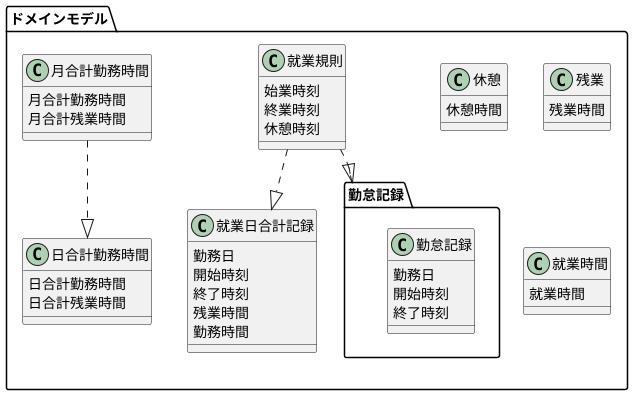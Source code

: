 @startuml kintaiD
package ドメインモデル{
    package 勤怠記録{
        class 勤怠記録{
            勤務日
            開始時刻
            終了時刻

        }
    }
    class 就業規則{
        始業時刻
        終業時刻
        休憩時刻
    }
    class 休憩{
        休憩時間
    }
    class 残業{
        残業時間
    }
    class 就業時間{
        就業時間
    }
    class 就業日合計記録{
        勤務日
        開始時刻
        終了時刻
        残業時間
        勤務時間
    }
    class 月合計勤務時間{
        月合計勤務時間
        月合計残業時間
    }
    class 日合計勤務時間{
        日合計勤務時間
        日合計残業時間
    }
    
    月合計勤務時間 ..|> 日合計勤務時間
    就業規則  ..|> 勤怠記録
    就業規則  ..|> 就業日合計記録
    
}
    
 
@enduml